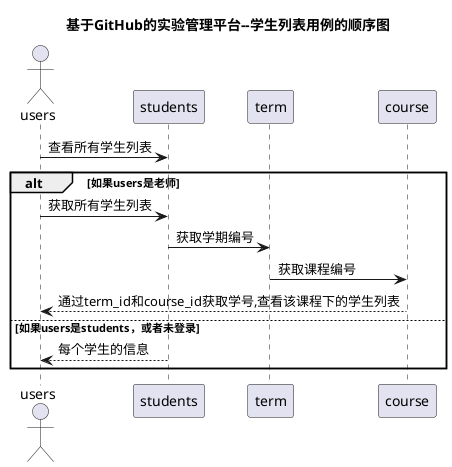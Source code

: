 @startuml
title 基于GitHub的实验管理平台--学生列表用例的顺序图
actor users
users -> students:查看所有学生列表
alt 如果users是老师
    users -> students:获取所有学生列表
	students -> term: 获取学期编号
    term -> course: 获取课程编号
    users <-- course: 通过term_id和course_id获取学号,查看该课程下的学生列表
else 如果users是students，或者未登录
    students --> users:每个学生的信息
end
@enduml
